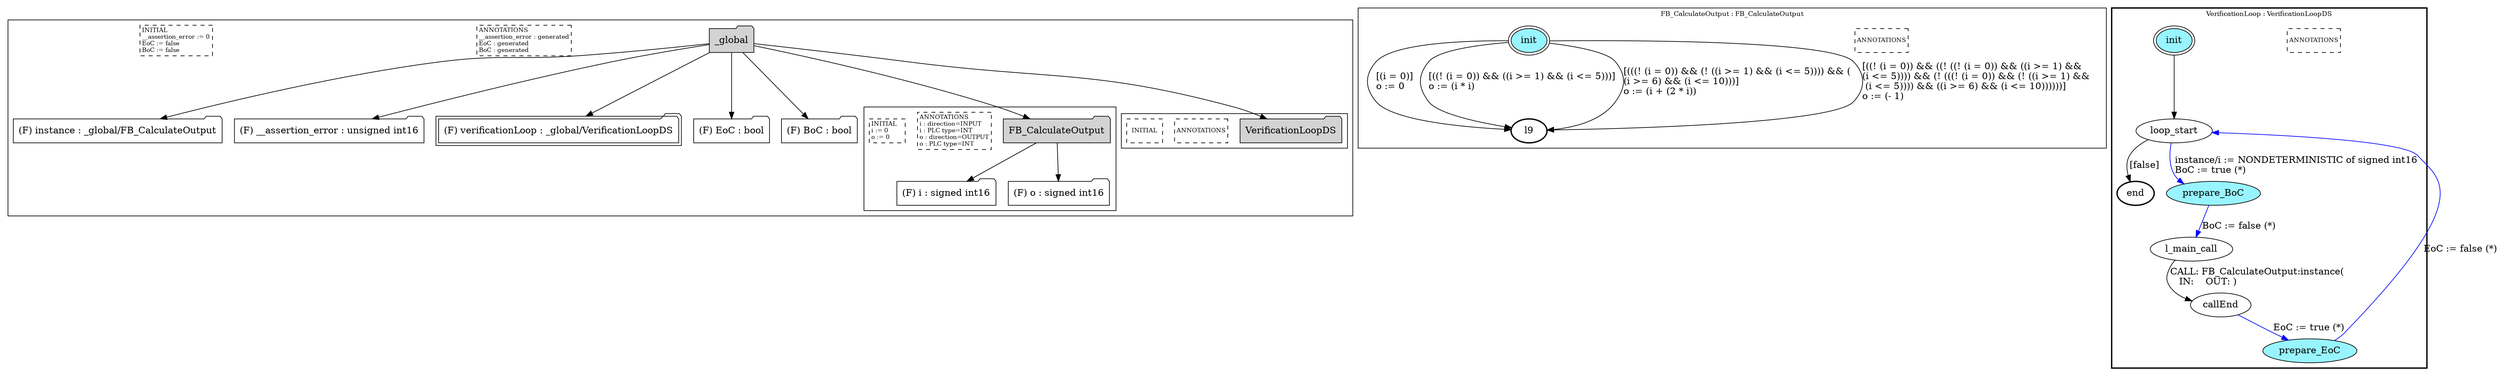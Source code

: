 digraph G {
	subgraph cluster__global367130878 {
		node [shape="folder", style="filled"];
		//label="_global";
		_global367130878 [label="_global"];
		_global367130878 -> instance1068781783;
		instance1068781783 [label = "(F) instance : _global/FB_CalculateOutput", fillcolor="white" ];
		_global367130878 -> __assertion_error578362229;
		__assertion_error578362229 [label = "(F) __assertion_error : unsigned int16", fillcolor="white" ];
		_global367130878 -> verificationLoop1607745112;
		verificationLoop1607745112 [label = "(F) verificationLoop : _global/VerificationLoopDS", fillcolor="white" , peripheries=2];
		_global367130878 -> EoC2044690596;
		EoC2044690596 [label = "(F) EoC : bool", fillcolor="white" ];
		_global367130878 -> BoC736888459;
		BoC736888459 [label = "(F) BoC : bool", fillcolor="white" ];
		_global367130878 -> FB_CalculateOutput285964343;
		subgraph cluster_FB_CalculateOutput285964343 {
			node [shape="folder", style="filled"];
			//label="FB_CalculateOutput";
			FB_CalculateOutput285964343 [label="FB_CalculateOutput"];
			FB_CalculateOutput285964343 -> i1971855969;
			i1971855969 [label = "(F) i : signed int16", fillcolor="white" ];
			FB_CalculateOutput285964343 -> o1402400433;
			o1402400433 [label = "(F) o : signed int16", fillcolor="white" ];
			
			annotations_pseudonode_FB_CalculateOutput285964343 [
				label="ANNOTATIONS\li : direction=INPUT\li : PLC type=INT\lo : direction=OUTPUT\lo : PLC type=INT\l",
				fontsize=9, margin="0.04,0.04", fillcolor="white", shape="rectangle", style="dashed"];
			initamt_pseudonode_FB_CalculateOutput285964343 [
				label="INITIAL\li := 0\lo := 0\l",
				fontsize=9, margin="0.04,0.04", fillcolor="lightyellow", shape="rectangle", style="dashed"];
		}
		_global367130878 -> VerificationLoopDS1805402813;
		subgraph cluster_VerificationLoopDS1805402813 {
			node [shape="folder", style="filled"];
			//label="VerificationLoopDS";
			VerificationLoopDS1805402813 [label="VerificationLoopDS"];
			
			annotations_pseudonode_VerificationLoopDS1805402813 [
				label="ANNOTATIONS",
				fontsize=9, margin="0.04,0.04", fillcolor="white", shape="rectangle", style="dashed"];
			initamt_pseudonode_VerificationLoopDS1805402813 [
				label="INITIAL",
				fontsize=9, margin="0.04,0.04", fillcolor="lightyellow", shape="rectangle", style="dashed"];
		}
		
		annotations_pseudonode__global367130878 [
			label="ANNOTATIONS\l__assertion_error : generated\lEoC : generated\lBoC : generated\l",
			fontsize=9, margin="0.04,0.04", fillcolor="white", shape="rectangle", style="dashed"];
		initamt_pseudonode__global367130878 [
			label="INITIAL\l__assertion_error := 0\lEoC := false\lBoC := false\l",
			fontsize=9, margin="0.04,0.04", fillcolor="lightyellow", shape="rectangle", style="dashed"];
	}
	subgraph clusterFB_CalculateOutput {
		node [style="filled"];
		color="black";
		fontsize=10;
		ranksep=0.4;
		
		label="FB_CalculateOutput : FB_CalculateOutput";
		
		annotations_pseudonode_FB_CalculateOutput [
			label="ANNOTATIONS",
			fontsize=9, margin="0.04,0.04", fillcolor="white", shape="rectangle", style="dashed"];
		
		init_FB_CalculateOutput [label="init", color="black", fillcolor="cadetblue1", peripheries=2, shape="ellipse"];
		l9_FB_CalculateOutput [label="l9", color="black", fillcolor="white", style=bold, shape="ellipse"];
		init_FB_CalculateOutput -> l9_FB_CalculateOutput [color="black", label="[(i = 0)]\lo := 0\l"];
		init_FB_CalculateOutput -> l9_FB_CalculateOutput [color="black", label="[((! (i = 0)) && ((i >= 1) && (i <= 5)))]\lo := (i * i)\l"];
		init_FB_CalculateOutput -> l9_FB_CalculateOutput [color="black", label="[(((! (i = 0)) && (! ((i >= 1) && (i <= 5)))) && (\l(i >= 6) && (i <= 10)))]\lo := (i + (2 * i))\l"];
		init_FB_CalculateOutput -> l9_FB_CalculateOutput [color="black", label="[((! (i = 0)) && ((! ((! (i = 0)) && ((i >= 1) && \l(i <= 5)))) && (! (((! (i = 0)) && (! ((i >= 1) &&\l (i <= 5)))) && ((i >= 6) && (i <= 10))))))]\lo := (- 1)\l"];
	}
	subgraph clusterVerificationLoop {
		node [style="filled"];
		style=bold;
		color="black";
		fontsize=10;
		ranksep=0.4;
		
		label="VerificationLoop : VerificationLoopDS";
		
		annotations_pseudonode_VerificationLoop [
			label="ANNOTATIONS",
			fontsize=9, margin="0.04,0.04", fillcolor="white", shape="rectangle", style="dashed"];
		
		init_VerificationLoop [label="init", color="black", fillcolor="cadetblue1", peripheries=2, shape="ellipse"];
		end_VerificationLoop [label="end", color="black", fillcolor="cadetblue1", style=bold, shape="ellipse"];
		loop_start_VerificationLoop [label="loop_start", color="black", fillcolor="white", shape="ellipse"];
		prepare_BoC_VerificationLoop [label="prepare_BoC", color="black", fillcolor="cadetblue1", shape="ellipse"];
		l_main_call_VerificationLoop [label="l_main_call", color="black", fillcolor="white", shape="ellipse"];
		callEnd_VerificationLoop [label="callEnd", color="black", fillcolor="white", shape="ellipse"];
		prepare_EoC_VerificationLoop [label="prepare_EoC", color="black", fillcolor="cadetblue1", shape="ellipse"];
		init_VerificationLoop -> loop_start_VerificationLoop [color="black", label=""];
		loop_start_VerificationLoop -> prepare_BoC_VerificationLoop [color="blue", label="instance/i := NONDETERMINISTIC of signed int16\lBoC := true (*)\l"];
		prepare_BoC_VerificationLoop -> l_main_call_VerificationLoop [color="blue", label="BoC := false (*)"];
		l_main_call_VerificationLoop -> callEnd_VerificationLoop [color="black", label="CALL: FB_CalculateOutput:instance(\l   IN:    OUT: )\l"];
		callEnd_VerificationLoop -> prepare_EoC_VerificationLoop [color="blue", label="EoC := true (*)"];
		prepare_EoC_VerificationLoop -> loop_start_VerificationLoop [color="blue", label="EoC := false (*)"];
		loop_start_VerificationLoop -> end_VerificationLoop [color="black", label="[false]"];
	}
}

